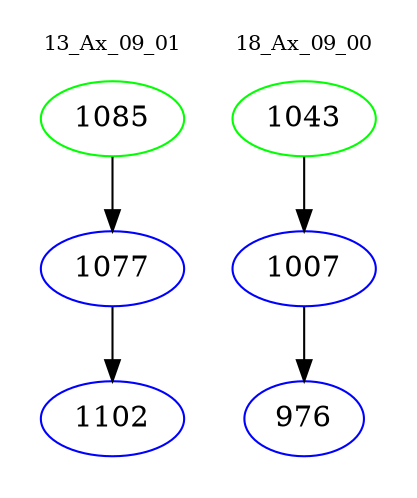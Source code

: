 digraph{
subgraph cluster_0 {
color = white
label = "13_Ax_09_01";
fontsize=10;
T0_1085 [label="1085", color="green"]
T0_1085 -> T0_1077 [color="black"]
T0_1077 [label="1077", color="blue"]
T0_1077 -> T0_1102 [color="black"]
T0_1102 [label="1102", color="blue"]
}
subgraph cluster_1 {
color = white
label = "18_Ax_09_00";
fontsize=10;
T1_1043 [label="1043", color="green"]
T1_1043 -> T1_1007 [color="black"]
T1_1007 [label="1007", color="blue"]
T1_1007 -> T1_976 [color="black"]
T1_976 [label="976", color="blue"]
}
}
